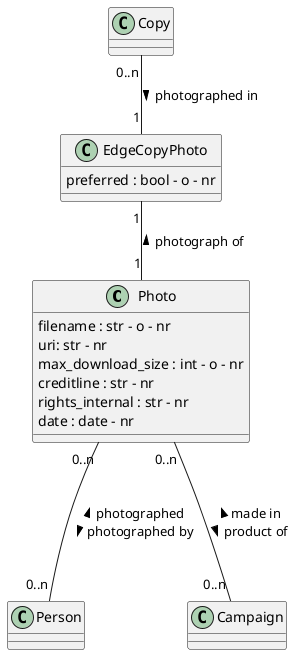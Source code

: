 @startuml

class Photo
Photo : filename : str - o - nr
Photo : uri: str - nr
Photo : max_download_size : int - o - nr
Photo : creditline : str - nr
Photo : rights_internal : str - nr
Photo : date : date - nr

class Copy 

class Person 

class Campaign

class EdgeCopyPhoto
EdgeCopyPhoto : preferred : bool - o - nr


Copy "0..n"  -- "1" EdgeCopyPhoto : photographed in >
EdgeCopyPhoto "1" -- "1" Photo : photograph of <

Photo "0..n" --- "0..n" Person : < photographed  \n photographed by >

Photo "0..n" --- "0..n" Campaign : < made in \n product of >

@enduml